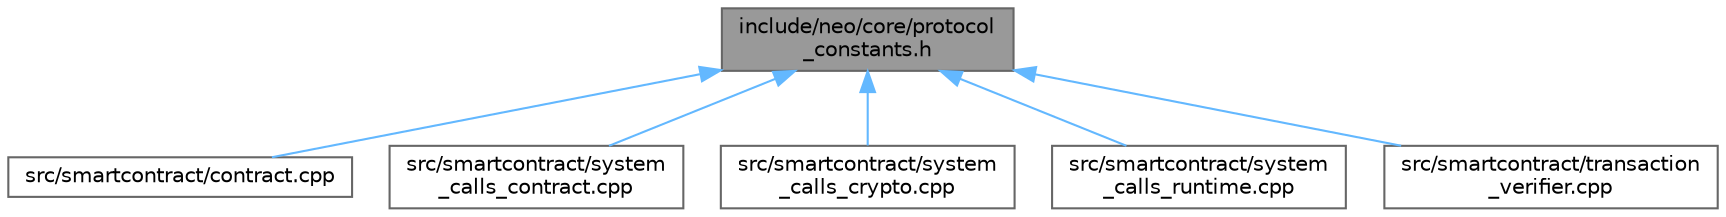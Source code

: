 digraph "include/neo/core/protocol_constants.h"
{
 // LATEX_PDF_SIZE
  bgcolor="transparent";
  edge [fontname=Helvetica,fontsize=10,labelfontname=Helvetica,labelfontsize=10];
  node [fontname=Helvetica,fontsize=10,shape=box,height=0.2,width=0.4];
  Node1 [id="Node000001",label="include/neo/core/protocol\l_constants.h",height=0.2,width=0.4,color="gray40", fillcolor="grey60", style="filled", fontcolor="black",tooltip=" "];
  Node1 -> Node2 [id="edge6_Node000001_Node000002",dir="back",color="steelblue1",style="solid",tooltip=" "];
  Node2 [id="Node000002",label="src/smartcontract/contract.cpp",height=0.2,width=0.4,color="grey40", fillcolor="white", style="filled",URL="$contract_8cpp.html",tooltip=" "];
  Node1 -> Node3 [id="edge7_Node000001_Node000003",dir="back",color="steelblue1",style="solid",tooltip=" "];
  Node3 [id="Node000003",label="src/smartcontract/system\l_calls_contract.cpp",height=0.2,width=0.4,color="grey40", fillcolor="white", style="filled",URL="$system__calls__contract_8cpp.html",tooltip=" "];
  Node1 -> Node4 [id="edge8_Node000001_Node000004",dir="back",color="steelblue1",style="solid",tooltip=" "];
  Node4 [id="Node000004",label="src/smartcontract/system\l_calls_crypto.cpp",height=0.2,width=0.4,color="grey40", fillcolor="white", style="filled",URL="$system__calls__crypto_8cpp.html",tooltip=" "];
  Node1 -> Node5 [id="edge9_Node000001_Node000005",dir="back",color="steelblue1",style="solid",tooltip=" "];
  Node5 [id="Node000005",label="src/smartcontract/system\l_calls_runtime.cpp",height=0.2,width=0.4,color="grey40", fillcolor="white", style="filled",URL="$system__calls__runtime_8cpp.html",tooltip=" "];
  Node1 -> Node6 [id="edge10_Node000001_Node000006",dir="back",color="steelblue1",style="solid",tooltip=" "];
  Node6 [id="Node000006",label="src/smartcontract/transaction\l_verifier.cpp",height=0.2,width=0.4,color="grey40", fillcolor="white", style="filled",URL="$transaction__verifier_8cpp.html",tooltip=" "];
}

